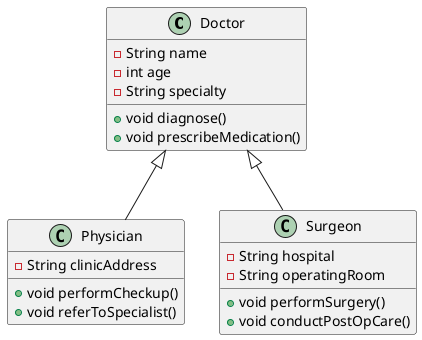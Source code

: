 @startuml

class Doctor {
    -String name
    -int age
    -String specialty
    +void diagnose()
    +void prescribeMedication()
}

class Physician {
    -String clinicAddress
    +void performCheckup()
    +void referToSpecialist()
}

class Surgeon {
    -String hospital
    -String operatingRoom
    +void performSurgery()
    +void conductPostOpCare()
}

Doctor <|-- Physician
Doctor <|-- Surgeon

@enduml

